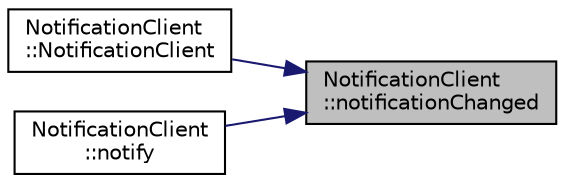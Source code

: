 digraph "NotificationClient::notificationChanged"
{
 // INTERACTIVE_SVG=YES
 // LATEX_PDF_SIZE
  edge [fontname="Helvetica",fontsize="10",labelfontname="Helvetica",labelfontsize="10"];
  node [fontname="Helvetica",fontsize="10",shape=record];
  rankdir="RL";
  Node7 [label="NotificationClient\l::notificationChanged",height=0.2,width=0.4,color="black", fillcolor="grey75", style="filled", fontcolor="black",tooltip=" "];
  Node7 -> Node8 [dir="back",color="midnightblue",fontsize="10",style="solid",fontname="Helvetica"];
  Node8 [label="NotificationClient\l::NotificationClient",height=0.2,width=0.4,color="black", fillcolor="white", style="filled",URL="$class_notification_client.html#a16f060bc6f2ca11bb81fb2242ebab475",tooltip=" "];
  Node7 -> Node9 [dir="back",color="midnightblue",fontsize="10",style="solid",fontname="Helvetica"];
  Node9 [label="NotificationClient\l::notify",height=0.2,width=0.4,color="black", fillcolor="white", style="filled",URL="$class_notification_client.html#a3e60b39d9ad2798c17f28b23205ffa33",tooltip=" "];
}
